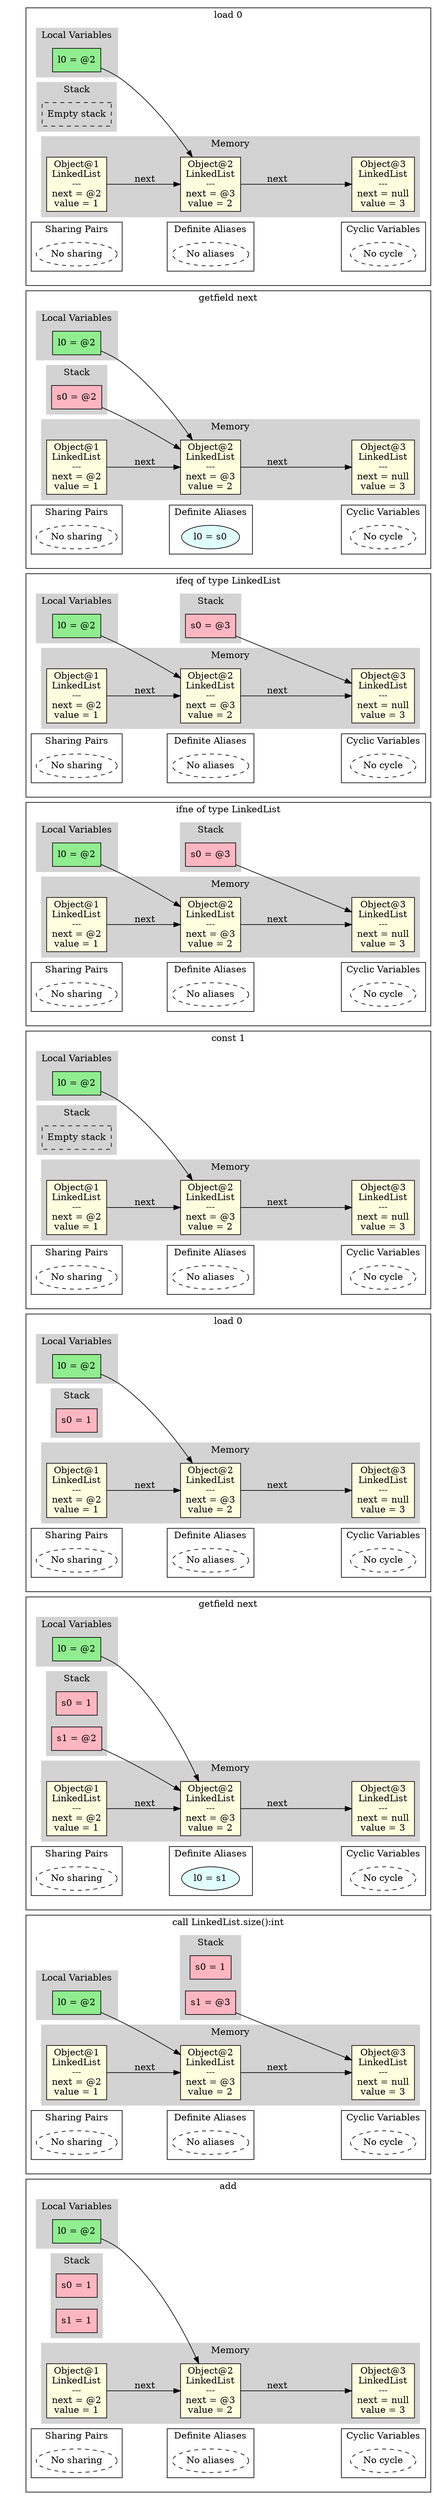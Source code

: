 digraph MemoryGraph {
 node [shape=box, style=filled, fillcolor=lightblue];
 rankdir=LR;

 // Invisible anchor subgraph
 subgraph cluster_anchor {
 style=invis;
 anchor [style=invis, shape=point, width=0, height=0];
 }

 // Starting point for subgraph ordering
 anchor_start [style=invis, shape=point];

 anchor_57148337859496 [style=invis, shape=point];
 anchor_start -> anchor_57148337859496 [style=invis];
 anchor_start = anchor_57148337859496;

 subgraph cluster_57148337859496 {
 anchor_57148337859496 [style=invis];
 label="load 0";
 subgraph cluster_locals_57148337859496 {
 label="Local Variables";
 style=filled;
 color=lightgrey;
 node [style=filled, fillcolor=lightgreen];
 "l0_57148337859496" [label="l0 = @2"];
 }

 subgraph cluster_stack_57148337859496 {
 label="Stack";
 style=filled;
 color=lightgrey;
 node [style=filled, fillcolor=lightpink];
 "empty_stack_57148337859496" [label="Empty stack", style=dashed, fillcolor=white];
 }

 subgraph cluster_memory_57148337859496 {
 label="Memory";
 style=filled;
 color=lightgrey;
 node [style=filled, fillcolor=lightyellow];
 "obj1_57148337859496" [label="Object@1\nLinkedList\n---\nnext = @2\nvalue = 1\n"];
 "obj2_57148337859496" [label="Object@2\nLinkedList\n---\nnext = @3\nvalue = 2\n"];
 "obj3_57148337859496" [label="Object@3\nLinkedList\n---\nnext = null\nvalue = 3\n"];
 }

 "l0_57148337859496" -> "obj2_57148337859496";
 "obj1_57148337859496" -> "obj2_57148337859496" [label="next"];
 "obj2_57148337859496" -> "obj3_57148337859496" [label="next"];

 // Sharing pairs
 subgraph cluster_sharing_57148337859496 {
 label="Sharing Pairs";
 node [shape=ellipse, style=filled, fillcolor=lightyellow];
 "empty_sharing_57148337859496" [label="No sharing", style=dashed, fillcolor=white];
 }

    // Alias pairs
    subgraph cluster_aliases_57148337859496 {
      label="Definite Aliases";
      node [shape=ellipse, style=filled, fillcolor=lightcyan];
      "empty_alias_57148337859496" [label="No aliases", style=dashed, fillcolor=white];
    }

 // Cyclic variables
 subgraph cluster_cyclic_57148337859496 {
 label="Cyclic Variables";
 node [shape=ellipse];
 "empty_cyclic_57148337859496" [label="No cycle", style=dashed, fillcolor=white];
 }
 // Invisible edge for horizontal alignment
 "empty_sharing_57148337859496" -> "empty_alias_57148337859496" [style=invis, weight=10];
 // Invisible edge for horizontal alignment
 "empty_alias_57148337859496" -> "empty_cyclic_57148337859496" [style=invis, weight=10];
 }
 anchor_57148338443274 [style=invis, shape=point];
 anchor_start -> anchor_57148338443274 [style=invis];
 anchor_start = anchor_57148338443274;

 subgraph cluster_57148338443274 {
 anchor_57148338443274 [style=invis];
 label="getfield next";
 subgraph cluster_locals_57148338443274 {
 label="Local Variables";
 style=filled;
 color=lightgrey;
 node [style=filled, fillcolor=lightgreen];
 "l0_57148338443274" [label="l0 = @2"];
 }

 subgraph cluster_stack_57148338443274 {
 label="Stack";
 style=filled;
 color=lightgrey;
 node [style=filled, fillcolor=lightpink];
 "s0_57148338443274" [label="s0 = @2"];
 }

 subgraph cluster_memory_57148338443274 {
 label="Memory";
 style=filled;
 color=lightgrey;
 node [style=filled, fillcolor=lightyellow];
 "obj1_57148338443274" [label="Object@1\nLinkedList\n---\nnext = @2\nvalue = 1\n"];
 "obj2_57148338443274" [label="Object@2\nLinkedList\n---\nnext = @3\nvalue = 2\n"];
 "obj3_57148338443274" [label="Object@3\nLinkedList\n---\nnext = null\nvalue = 3\n"];
 }

 "l0_57148338443274" -> "obj2_57148338443274";
 "s0_57148338443274" -> "obj2_57148338443274";
 "obj1_57148338443274" -> "obj2_57148338443274" [label="next"];
 "obj2_57148338443274" -> "obj3_57148338443274" [label="next"];

 // Sharing pairs
 subgraph cluster_sharing_57148338443274 {
 label="Sharing Pairs";
 node [shape=ellipse, style=filled, fillcolor=lightyellow];
 "empty_sharing_57148338443274" [label="No sharing", style=dashed, fillcolor=white];
 }

    // Alias pairs
    subgraph cluster_aliases_57148338443274 {
      label="Definite Aliases";
      node [shape=ellipse, style=filled, fillcolor=lightcyan];
      "alias0_57148338443274" [label="l0 = s0"];
    }

 // Cyclic variables
 subgraph cluster_cyclic_57148338443274 {
 label="Cyclic Variables";
 node [shape=ellipse];
 "empty_cyclic_57148338443274" [label="No cycle", style=dashed, fillcolor=white];
 }
 // Invisible edge for horizontal alignment
 "empty_sharing_57148338443274" -> "alias0_57148338443274" [style=invis, weight=10];
 // Invisible edge for horizontal alignment
 "alias0_57148338443274" -> "empty_cyclic_57148338443274" [style=invis, weight=10];
 }
 anchor_57148342896988 [style=invis, shape=point];
 anchor_start -> anchor_57148342896988 [style=invis];
 anchor_start = anchor_57148342896988;

 subgraph cluster_57148342896988 {
 anchor_57148342896988 [style=invis];
 label="ifeq of type LinkedList";
 subgraph cluster_locals_57148342896988 {
 label="Local Variables";
 style=filled;
 color=lightgrey;
 node [style=filled, fillcolor=lightgreen];
 "l0_57148342896988" [label="l0 = @2"];
 }

 subgraph cluster_stack_57148342896988 {
 label="Stack";
 style=filled;
 color=lightgrey;
 node [style=filled, fillcolor=lightpink];
 "s0_57148342896988" [label="s0 = @3"];
 }

 subgraph cluster_memory_57148342896988 {
 label="Memory";
 style=filled;
 color=lightgrey;
 node [style=filled, fillcolor=lightyellow];
 "obj1_57148342896988" [label="Object@1\nLinkedList\n---\nnext = @2\nvalue = 1\n"];
 "obj2_57148342896988" [label="Object@2\nLinkedList\n---\nnext = @3\nvalue = 2\n"];
 "obj3_57148342896988" [label="Object@3\nLinkedList\n---\nnext = null\nvalue = 3\n"];
 }

 "l0_57148342896988" -> "obj2_57148342896988";
 "s0_57148342896988" -> "obj3_57148342896988";
 "obj1_57148342896988" -> "obj2_57148342896988" [label="next"];
 "obj2_57148342896988" -> "obj3_57148342896988" [label="next"];

 // Sharing pairs
 subgraph cluster_sharing_57148342896988 {
 label="Sharing Pairs";
 node [shape=ellipse, style=filled, fillcolor=lightyellow];
 "empty_sharing_57148342896988" [label="No sharing", style=dashed, fillcolor=white];
 }

    // Alias pairs
    subgraph cluster_aliases_57148342896988 {
      label="Definite Aliases";
      node [shape=ellipse, style=filled, fillcolor=lightcyan];
      "empty_alias_57148342896988" [label="No aliases", style=dashed, fillcolor=white];
    }

 // Cyclic variables
 subgraph cluster_cyclic_57148342896988 {
 label="Cyclic Variables";
 node [shape=ellipse];
 "empty_cyclic_57148342896988" [label="No cycle", style=dashed, fillcolor=white];
 }
 // Invisible edge for horizontal alignment
 "empty_sharing_57148342896988" -> "empty_alias_57148342896988" [style=invis, weight=10];
 // Invisible edge for horizontal alignment
 "empty_alias_57148342896988" -> "empty_cyclic_57148342896988" [style=invis, weight=10];
 }
 anchor_57148345469519 [style=invis, shape=point];
 anchor_start -> anchor_57148345469519 [style=invis];
 anchor_start = anchor_57148345469519;

 subgraph cluster_57148345469519 {
 anchor_57148345469519 [style=invis];
 label="ifne of type LinkedList";
 subgraph cluster_locals_57148345469519 {
 label="Local Variables";
 style=filled;
 color=lightgrey;
 node [style=filled, fillcolor=lightgreen];
 "l0_57148345469519" [label="l0 = @2"];
 }

 subgraph cluster_stack_57148345469519 {
 label="Stack";
 style=filled;
 color=lightgrey;
 node [style=filled, fillcolor=lightpink];
 "s0_57148345469519" [label="s0 = @3"];
 }

 subgraph cluster_memory_57148345469519 {
 label="Memory";
 style=filled;
 color=lightgrey;
 node [style=filled, fillcolor=lightyellow];
 "obj1_57148345469519" [label="Object@1\nLinkedList\n---\nnext = @2\nvalue = 1\n"];
 "obj2_57148345469519" [label="Object@2\nLinkedList\n---\nnext = @3\nvalue = 2\n"];
 "obj3_57148345469519" [label="Object@3\nLinkedList\n---\nnext = null\nvalue = 3\n"];
 }

 "l0_57148345469519" -> "obj2_57148345469519";
 "s0_57148345469519" -> "obj3_57148345469519";
 "obj1_57148345469519" -> "obj2_57148345469519" [label="next"];
 "obj2_57148345469519" -> "obj3_57148345469519" [label="next"];

 // Sharing pairs
 subgraph cluster_sharing_57148345469519 {
 label="Sharing Pairs";
 node [shape=ellipse, style=filled, fillcolor=lightyellow];
 "empty_sharing_57148345469519" [label="No sharing", style=dashed, fillcolor=white];
 }

    // Alias pairs
    subgraph cluster_aliases_57148345469519 {
      label="Definite Aliases";
      node [shape=ellipse, style=filled, fillcolor=lightcyan];
      "empty_alias_57148345469519" [label="No aliases", style=dashed, fillcolor=white];
    }

 // Cyclic variables
 subgraph cluster_cyclic_57148345469519 {
 label="Cyclic Variables";
 node [shape=ellipse];
 "empty_cyclic_57148345469519" [label="No cycle", style=dashed, fillcolor=white];
 }
 // Invisible edge for horizontal alignment
 "empty_sharing_57148345469519" -> "empty_alias_57148345469519" [style=invis, weight=10];
 // Invisible edge for horizontal alignment
 "empty_alias_57148345469519" -> "empty_cyclic_57148345469519" [style=invis, weight=10];
 }
 anchor_57148346658749 [style=invis, shape=point];
 anchor_start -> anchor_57148346658749 [style=invis];
 anchor_start = anchor_57148346658749;

 subgraph cluster_57148346658749 {
 anchor_57148346658749 [style=invis];
 label="const 1";
 subgraph cluster_locals_57148346658749 {
 label="Local Variables";
 style=filled;
 color=lightgrey;
 node [style=filled, fillcolor=lightgreen];
 "l0_57148346658749" [label="l0 = @2"];
 }

 subgraph cluster_stack_57148346658749 {
 label="Stack";
 style=filled;
 color=lightgrey;
 node [style=filled, fillcolor=lightpink];
 "empty_stack_57148346658749" [label="Empty stack", style=dashed, fillcolor=white];
 }

 subgraph cluster_memory_57148346658749 {
 label="Memory";
 style=filled;
 color=lightgrey;
 node [style=filled, fillcolor=lightyellow];
 "obj1_57148346658749" [label="Object@1\nLinkedList\n---\nnext = @2\nvalue = 1\n"];
 "obj2_57148346658749" [label="Object@2\nLinkedList\n---\nnext = @3\nvalue = 2\n"];
 "obj3_57148346658749" [label="Object@3\nLinkedList\n---\nnext = null\nvalue = 3\n"];
 }

 "l0_57148346658749" -> "obj2_57148346658749";
 "obj1_57148346658749" -> "obj2_57148346658749" [label="next"];
 "obj2_57148346658749" -> "obj3_57148346658749" [label="next"];

 // Sharing pairs
 subgraph cluster_sharing_57148346658749 {
 label="Sharing Pairs";
 node [shape=ellipse, style=filled, fillcolor=lightyellow];
 "empty_sharing_57148346658749" [label="No sharing", style=dashed, fillcolor=white];
 }

    // Alias pairs
    subgraph cluster_aliases_57148346658749 {
      label="Definite Aliases";
      node [shape=ellipse, style=filled, fillcolor=lightcyan];
      "empty_alias_57148346658749" [label="No aliases", style=dashed, fillcolor=white];
    }

 // Cyclic variables
 subgraph cluster_cyclic_57148346658749 {
 label="Cyclic Variables";
 node [shape=ellipse];
 "empty_cyclic_57148346658749" [label="No cycle", style=dashed, fillcolor=white];
 }
 // Invisible edge for horizontal alignment
 "empty_sharing_57148346658749" -> "empty_alias_57148346658749" [style=invis, weight=10];
 // Invisible edge for horizontal alignment
 "empty_alias_57148346658749" -> "empty_cyclic_57148346658749" [style=invis, weight=10];
 }
 anchor_57148347757488 [style=invis, shape=point];
 anchor_start -> anchor_57148347757488 [style=invis];
 anchor_start = anchor_57148347757488;

 subgraph cluster_57148347757488 {
 anchor_57148347757488 [style=invis];
 label="load 0";
 subgraph cluster_locals_57148347757488 {
 label="Local Variables";
 style=filled;
 color=lightgrey;
 node [style=filled, fillcolor=lightgreen];
 "l0_57148347757488" [label="l0 = @2"];
 }

 subgraph cluster_stack_57148347757488 {
 label="Stack";
 style=filled;
 color=lightgrey;
 node [style=filled, fillcolor=lightpink];
 "s0_57148347757488" [label="s0 = 1"];
 }

 subgraph cluster_memory_57148347757488 {
 label="Memory";
 style=filled;
 color=lightgrey;
 node [style=filled, fillcolor=lightyellow];
 "obj1_57148347757488" [label="Object@1\nLinkedList\n---\nnext = @2\nvalue = 1\n"];
 "obj2_57148347757488" [label="Object@2\nLinkedList\n---\nnext = @3\nvalue = 2\n"];
 "obj3_57148347757488" [label="Object@3\nLinkedList\n---\nnext = null\nvalue = 3\n"];
 }

 "l0_57148347757488" -> "obj2_57148347757488";
 "obj1_57148347757488" -> "obj2_57148347757488" [label="next"];
 "obj2_57148347757488" -> "obj3_57148347757488" [label="next"];

 // Sharing pairs
 subgraph cluster_sharing_57148347757488 {
 label="Sharing Pairs";
 node [shape=ellipse, style=filled, fillcolor=lightyellow];
 "empty_sharing_57148347757488" [label="No sharing", style=dashed, fillcolor=white];
 }

    // Alias pairs
    subgraph cluster_aliases_57148347757488 {
      label="Definite Aliases";
      node [shape=ellipse, style=filled, fillcolor=lightcyan];
      "empty_alias_57148347757488" [label="No aliases", style=dashed, fillcolor=white];
    }

 // Cyclic variables
 subgraph cluster_cyclic_57148347757488 {
 label="Cyclic Variables";
 node [shape=ellipse];
 "empty_cyclic_57148347757488" [label="No cycle", style=dashed, fillcolor=white];
 }
 // Invisible edge for horizontal alignment
 "empty_sharing_57148347757488" -> "empty_alias_57148347757488" [style=invis, weight=10];
 // Invisible edge for horizontal alignment
 "empty_alias_57148347757488" -> "empty_cyclic_57148347757488" [style=invis, weight=10];
 }
 anchor_57148348946861 [style=invis, shape=point];
 anchor_start -> anchor_57148348946861 [style=invis];
 anchor_start = anchor_57148348946861;

 subgraph cluster_57148348946861 {
 anchor_57148348946861 [style=invis];
 label="getfield next";
 subgraph cluster_locals_57148348946861 {
 label="Local Variables";
 style=filled;
 color=lightgrey;
 node [style=filled, fillcolor=lightgreen];
 "l0_57148348946861" [label="l0 = @2"];
 }

 subgraph cluster_stack_57148348946861 {
 label="Stack";
 style=filled;
 color=lightgrey;
 node [style=filled, fillcolor=lightpink];
 "s0_57148348946861" [label="s0 = 1"];
 "s1_57148348946861" [label="s1 = @2"];
 }

 subgraph cluster_memory_57148348946861 {
 label="Memory";
 style=filled;
 color=lightgrey;
 node [style=filled, fillcolor=lightyellow];
 "obj1_57148348946861" [label="Object@1\nLinkedList\n---\nnext = @2\nvalue = 1\n"];
 "obj2_57148348946861" [label="Object@2\nLinkedList\n---\nnext = @3\nvalue = 2\n"];
 "obj3_57148348946861" [label="Object@3\nLinkedList\n---\nnext = null\nvalue = 3\n"];
 }

 "l0_57148348946861" -> "obj2_57148348946861";
 "s1_57148348946861" -> "obj2_57148348946861";
 "obj1_57148348946861" -> "obj2_57148348946861" [label="next"];
 "obj2_57148348946861" -> "obj3_57148348946861" [label="next"];

 // Sharing pairs
 subgraph cluster_sharing_57148348946861 {
 label="Sharing Pairs";
 node [shape=ellipse, style=filled, fillcolor=lightyellow];
 "empty_sharing_57148348946861" [label="No sharing", style=dashed, fillcolor=white];
 }

    // Alias pairs
    subgraph cluster_aliases_57148348946861 {
      label="Definite Aliases";
      node [shape=ellipse, style=filled, fillcolor=lightcyan];
      "alias0_57148348946861" [label="l0 = s1"];
    }

 // Cyclic variables
 subgraph cluster_cyclic_57148348946861 {
 label="Cyclic Variables";
 node [shape=ellipse];
 "empty_cyclic_57148348946861" [label="No cycle", style=dashed, fillcolor=white];
 }
 // Invisible edge for horizontal alignment
 "empty_sharing_57148348946861" -> "alias0_57148348946861" [style=invis, weight=10];
 // Invisible edge for horizontal alignment
 "alias0_57148348946861" -> "empty_cyclic_57148348946861" [style=invis, weight=10];
 }
 anchor_57148357220722 [style=invis, shape=point];
 anchor_start -> anchor_57148357220722 [style=invis];
 anchor_start = anchor_57148357220722;

 subgraph cluster_57148357220722 {
 anchor_57148357220722 [style=invis];
 label="call LinkedList.size():int";
 subgraph cluster_locals_57148357220722 {
 label="Local Variables";
 style=filled;
 color=lightgrey;
 node [style=filled, fillcolor=lightgreen];
 "l0_57148357220722" [label="l0 = @2"];
 }

 subgraph cluster_stack_57148357220722 {
 label="Stack";
 style=filled;
 color=lightgrey;
 node [style=filled, fillcolor=lightpink];
 "s0_57148357220722" [label="s0 = 1"];
 "s1_57148357220722" [label="s1 = @3"];
 }

 subgraph cluster_memory_57148357220722 {
 label="Memory";
 style=filled;
 color=lightgrey;
 node [style=filled, fillcolor=lightyellow];
 "obj1_57148357220722" [label="Object@1\nLinkedList\n---\nnext = @2\nvalue = 1\n"];
 "obj2_57148357220722" [label="Object@2\nLinkedList\n---\nnext = @3\nvalue = 2\n"];
 "obj3_57148357220722" [label="Object@3\nLinkedList\n---\nnext = null\nvalue = 3\n"];
 }

 "l0_57148357220722" -> "obj2_57148357220722";
 "s1_57148357220722" -> "obj3_57148357220722";
 "obj1_57148357220722" -> "obj2_57148357220722" [label="next"];
 "obj2_57148357220722" -> "obj3_57148357220722" [label="next"];

 // Sharing pairs
 subgraph cluster_sharing_57148357220722 {
 label="Sharing Pairs";
 node [shape=ellipse, style=filled, fillcolor=lightyellow];
 "empty_sharing_57148357220722" [label="No sharing", style=dashed, fillcolor=white];
 }

    // Alias pairs
    subgraph cluster_aliases_57148357220722 {
      label="Definite Aliases";
      node [shape=ellipse, style=filled, fillcolor=lightcyan];
      "empty_alias_57148357220722" [label="No aliases", style=dashed, fillcolor=white];
    }

 // Cyclic variables
 subgraph cluster_cyclic_57148357220722 {
 label="Cyclic Variables";
 node [shape=ellipse];
 "empty_cyclic_57148357220722" [label="No cycle", style=dashed, fillcolor=white];
 }
 // Invisible edge for horizontal alignment
 "empty_sharing_57148357220722" -> "empty_alias_57148357220722" [style=invis, weight=10];
 // Invisible edge for horizontal alignment
 "empty_alias_57148357220722" -> "empty_cyclic_57148357220722" [style=invis, weight=10];
 }
 anchor_57148359255586 [style=invis, shape=point];
 anchor_start -> anchor_57148359255586 [style=invis];
 anchor_start = anchor_57148359255586;

 subgraph cluster_57148359255586 {
 anchor_57148359255586 [style=invis];
 label="add";
 subgraph cluster_locals_57148359255586 {
 label="Local Variables";
 style=filled;
 color=lightgrey;
 node [style=filled, fillcolor=lightgreen];
 "l0_57148359255586" [label="l0 = @2"];
 }

 subgraph cluster_stack_57148359255586 {
 label="Stack";
 style=filled;
 color=lightgrey;
 node [style=filled, fillcolor=lightpink];
 "s0_57148359255586" [label="s0 = 1"];
 "s1_57148359255586" [label="s1 = 1"];
 }

 subgraph cluster_memory_57148359255586 {
 label="Memory";
 style=filled;
 color=lightgrey;
 node [style=filled, fillcolor=lightyellow];
 "obj1_57148359255586" [label="Object@1\nLinkedList\n---\nnext = @2\nvalue = 1\n"];
 "obj2_57148359255586" [label="Object@2\nLinkedList\n---\nnext = @3\nvalue = 2\n"];
 "obj3_57148359255586" [label="Object@3\nLinkedList\n---\nnext = null\nvalue = 3\n"];
 }

 "l0_57148359255586" -> "obj2_57148359255586";
 "obj1_57148359255586" -> "obj2_57148359255586" [label="next"];
 "obj2_57148359255586" -> "obj3_57148359255586" [label="next"];

 // Sharing pairs
 subgraph cluster_sharing_57148359255586 {
 label="Sharing Pairs";
 node [shape=ellipse, style=filled, fillcolor=lightyellow];
 "empty_sharing_57148359255586" [label="No sharing", style=dashed, fillcolor=white];
 }

    // Alias pairs
    subgraph cluster_aliases_57148359255586 {
      label="Definite Aliases";
      node [shape=ellipse, style=filled, fillcolor=lightcyan];
      "empty_alias_57148359255586" [label="No aliases", style=dashed, fillcolor=white];
    }

 // Cyclic variables
 subgraph cluster_cyclic_57148359255586 {
 label="Cyclic Variables";
 node [shape=ellipse];
 "empty_cyclic_57148359255586" [label="No cycle", style=dashed, fillcolor=white];
 }
 // Invisible edge for horizontal alignment
 "empty_sharing_57148359255586" -> "empty_alias_57148359255586" [style=invis, weight=10];
 // Invisible edge for horizontal alignment
 "empty_alias_57148359255586" -> "empty_cyclic_57148359255586" [style=invis, weight=10];
 }
}
